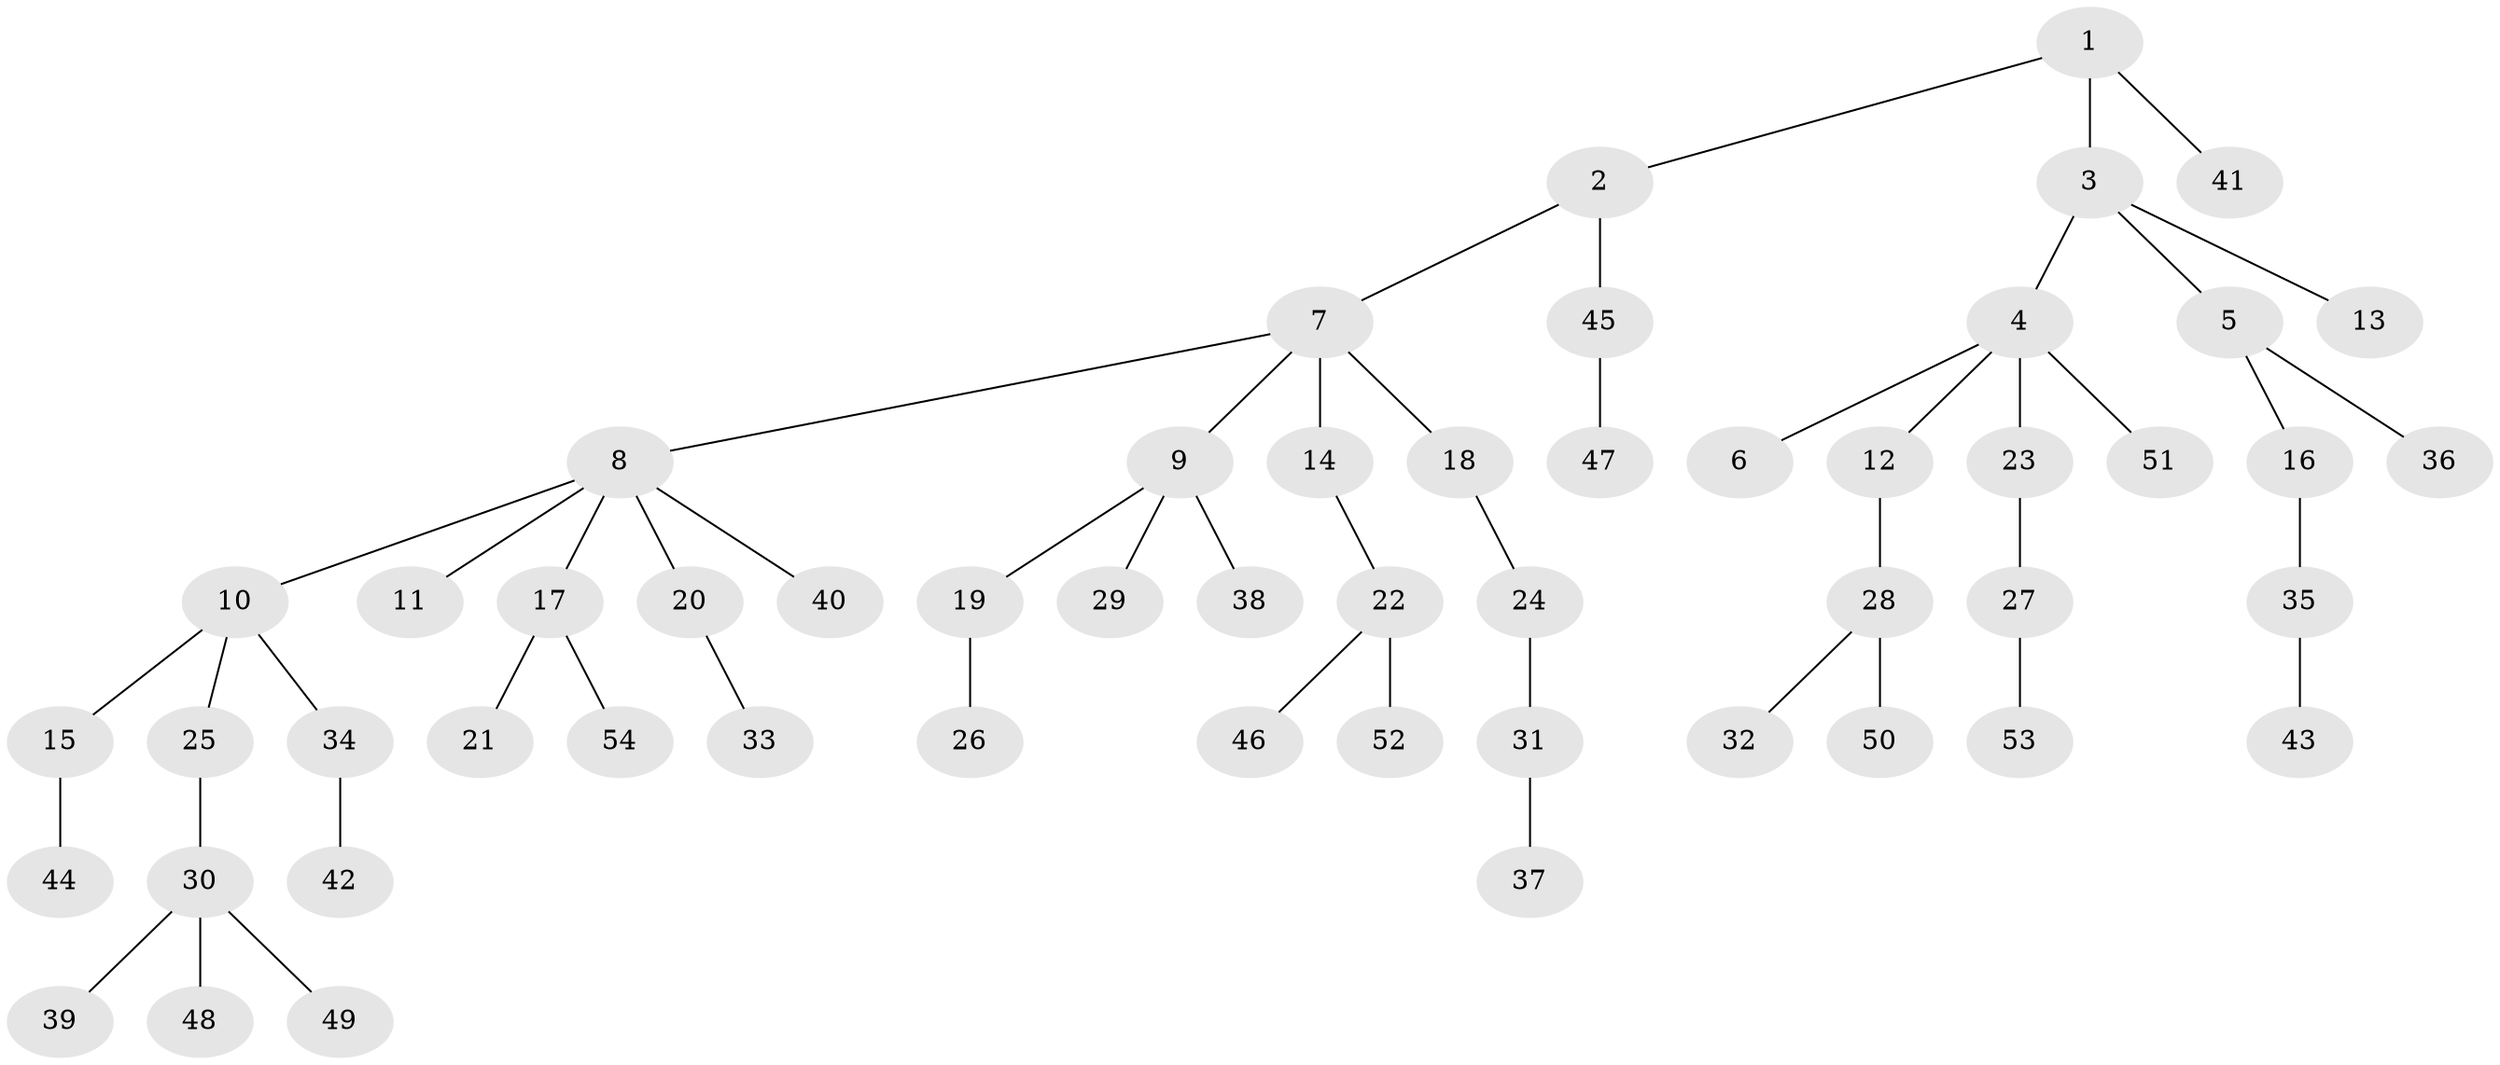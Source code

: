 // Generated by graph-tools (version 1.1) at 2025/53/03/09/25 04:53:53]
// undirected, 54 vertices, 53 edges
graph export_dot {
graph [start="1"]
  node [color=gray90,style=filled];
  1;
  2;
  3;
  4;
  5;
  6;
  7;
  8;
  9;
  10;
  11;
  12;
  13;
  14;
  15;
  16;
  17;
  18;
  19;
  20;
  21;
  22;
  23;
  24;
  25;
  26;
  27;
  28;
  29;
  30;
  31;
  32;
  33;
  34;
  35;
  36;
  37;
  38;
  39;
  40;
  41;
  42;
  43;
  44;
  45;
  46;
  47;
  48;
  49;
  50;
  51;
  52;
  53;
  54;
  1 -- 2;
  1 -- 3;
  1 -- 41;
  2 -- 7;
  2 -- 45;
  3 -- 4;
  3 -- 5;
  3 -- 13;
  4 -- 6;
  4 -- 12;
  4 -- 23;
  4 -- 51;
  5 -- 16;
  5 -- 36;
  7 -- 8;
  7 -- 9;
  7 -- 14;
  7 -- 18;
  8 -- 10;
  8 -- 11;
  8 -- 17;
  8 -- 20;
  8 -- 40;
  9 -- 19;
  9 -- 29;
  9 -- 38;
  10 -- 15;
  10 -- 25;
  10 -- 34;
  12 -- 28;
  14 -- 22;
  15 -- 44;
  16 -- 35;
  17 -- 21;
  17 -- 54;
  18 -- 24;
  19 -- 26;
  20 -- 33;
  22 -- 46;
  22 -- 52;
  23 -- 27;
  24 -- 31;
  25 -- 30;
  27 -- 53;
  28 -- 32;
  28 -- 50;
  30 -- 39;
  30 -- 48;
  30 -- 49;
  31 -- 37;
  34 -- 42;
  35 -- 43;
  45 -- 47;
}
